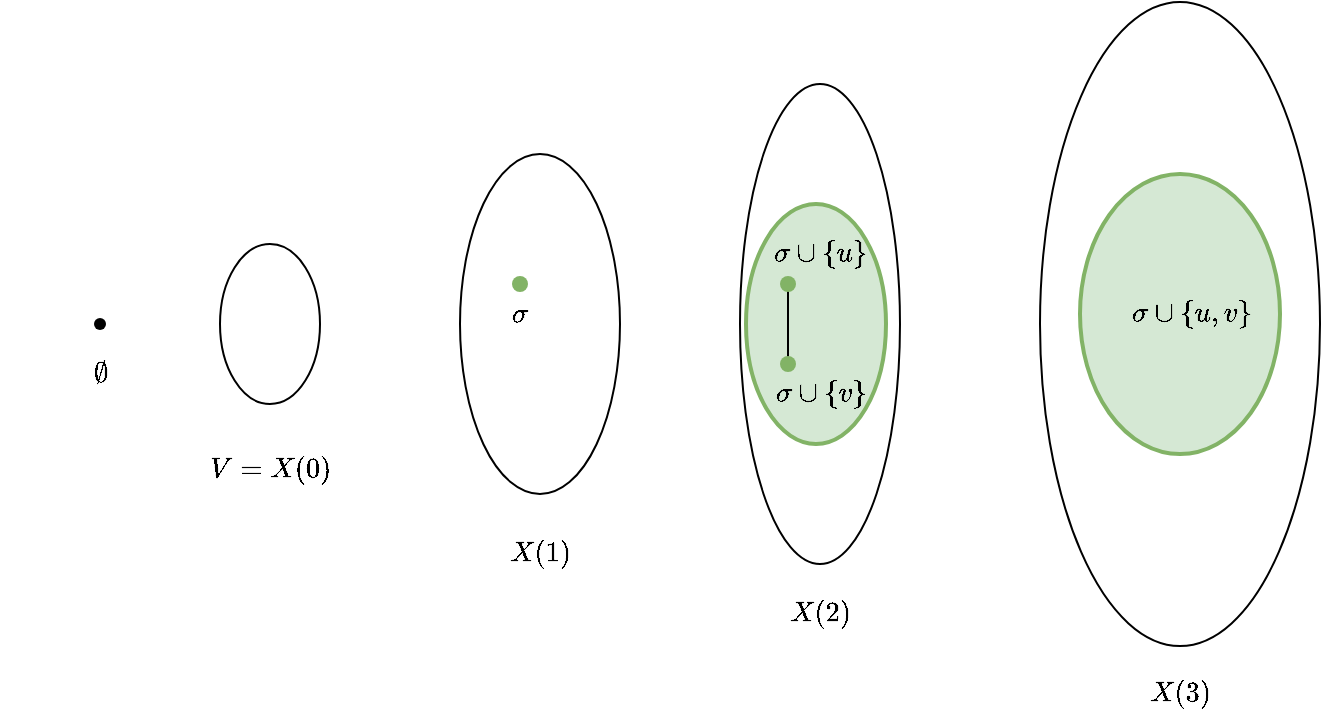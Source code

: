 <mxfile>
    <diagram name="ページ1" id="B2qhHMYb-tO9-_7keUux">
        <mxGraphModel dx="867" dy="492" grid="1" gridSize="10" guides="1" tooltips="1" connect="1" arrows="1" fold="1" page="1" pageScale="1" pageWidth="827" pageHeight="1169" math="1" shadow="0">
            <root>
                <mxCell id="0"/>
                <mxCell id="1" parent="0"/>
                <mxCell id="_dxr5dThFDfxwBGhigoL-1" value="" style="shape=waypoint;sketch=0;size=6;pointerEvents=1;points=[];fillColor=none;resizable=0;rotatable=0;perimeter=centerPerimeter;snapToPoint=1;" parent="1" vertex="1">
                    <mxGeometry x="70" y="190" width="20" height="20" as="geometry"/>
                </mxCell>
                <mxCell id="_dxr5dThFDfxwBGhigoL-2" value="$$\emptyset$$" style="text;html=1;align=center;verticalAlign=middle;resizable=0;points=[];autosize=1;strokeColor=none;fillColor=none;" parent="1" vertex="1">
                    <mxGeometry x="30" y="210" width="100" height="30" as="geometry"/>
                </mxCell>
                <mxCell id="_dxr5dThFDfxwBGhigoL-3" value="" style="ellipse;whiteSpace=wrap;html=1;" parent="1" vertex="1">
                    <mxGeometry x="140" y="160" width="50" height="80" as="geometry"/>
                </mxCell>
                <mxCell id="_dxr5dThFDfxwBGhigoL-4" value="$$V=X(0)$$" style="text;html=1;align=center;verticalAlign=middle;resizable=0;points=[];autosize=1;strokeColor=none;fillColor=none;" parent="1" vertex="1">
                    <mxGeometry x="120" y="258" width="90" height="30" as="geometry"/>
                </mxCell>
                <mxCell id="_dxr5dThFDfxwBGhigoL-6" value="" style="ellipse;whiteSpace=wrap;html=1;" parent="1" vertex="1">
                    <mxGeometry x="260" y="115" width="80" height="170" as="geometry"/>
                </mxCell>
                <mxCell id="_dxr5dThFDfxwBGhigoL-7" value="$$X(1)$$" style="text;html=1;align=center;verticalAlign=middle;resizable=0;points=[];autosize=1;strokeColor=none;fillColor=none;" parent="1" vertex="1">
                    <mxGeometry x="265" y="300" width="70" height="30" as="geometry"/>
                </mxCell>
                <mxCell id="_dxr5dThFDfxwBGhigoL-8" value="" style="ellipse;whiteSpace=wrap;html=1;movable=0;resizable=0;rotatable=0;deletable=0;editable=0;connectable=0;" parent="1" vertex="1">
                    <mxGeometry x="550" y="39" width="140" height="322" as="geometry"/>
                </mxCell>
                <mxCell id="_dxr5dThFDfxwBGhigoL-10" value="$$X(3)$$" style="text;html=1;align=center;verticalAlign=middle;resizable=0;points=[];autosize=1;strokeColor=none;fillColor=none;" parent="1" vertex="1">
                    <mxGeometry x="585" y="370" width="70" height="30" as="geometry"/>
                </mxCell>
                <mxCell id="_dxr5dThFDfxwBGhigoL-11" value="" style="ellipse;whiteSpace=wrap;html=1;" parent="1" vertex="1">
                    <mxGeometry x="400" y="80" width="80" height="240" as="geometry"/>
                </mxCell>
                <mxCell id="_dxr5dThFDfxwBGhigoL-12" value="$$X(2)$$" style="text;html=1;align=center;verticalAlign=middle;resizable=0;points=[];autosize=1;strokeColor=none;fillColor=none;" parent="1" vertex="1">
                    <mxGeometry x="405" y="330" width="70" height="30" as="geometry"/>
                </mxCell>
                <mxCell id="3" value="$$\sigma$$" style="text;html=1;align=center;verticalAlign=middle;resizable=0;points=[];autosize=1;strokeColor=none;fillColor=none;" vertex="1" parent="1">
                    <mxGeometry x="245" y="180" width="90" height="30" as="geometry"/>
                </mxCell>
                <mxCell id="5" value="" style="endArrow=none;html=1;" edge="1" parent="1">
                    <mxGeometry width="50" height="50" relative="1" as="geometry">
                        <mxPoint x="290" y="180" as="sourcePoint"/>
                        <mxPoint x="290" y="180" as="targetPoint"/>
                    </mxGeometry>
                </mxCell>
                <mxCell id="2" value="" style="shape=waypoint;sketch=0;size=6;pointerEvents=1;points=[];fillColor=#d5e8d4;resizable=0;rotatable=0;perimeter=centerPerimeter;snapToPoint=1;strokeColor=#82b366;strokeWidth=2;" vertex="1" parent="1">
                    <mxGeometry x="280" y="170" width="20" height="20" as="geometry"/>
                </mxCell>
                <mxCell id="9" value="" style="ellipse;whiteSpace=wrap;html=1;strokeWidth=2;fillColor=#d5e8d4;strokeColor=#82b366;" vertex="1" parent="1">
                    <mxGeometry x="403" y="140" width="70" height="120" as="geometry"/>
                </mxCell>
                <mxCell id="10" value="" style="ellipse;whiteSpace=wrap;html=1;strokeWidth=2;fillColor=#d5e8d4;strokeColor=#82b366;" vertex="1" parent="1">
                    <mxGeometry x="570" y="125" width="100" height="140" as="geometry"/>
                </mxCell>
                <mxCell id="11" value="$$\sigma \cup \{u\}$$" style="text;html=1;align=center;verticalAlign=middle;resizable=0;points=[];autosize=1;strokeColor=none;fillColor=none;" vertex="1" parent="1">
                    <mxGeometry x="370" y="150" width="140" height="30" as="geometry"/>
                </mxCell>
                <mxCell id="12" value="$$\sigma \cup \{u,v\}$$" style="text;html=1;align=center;verticalAlign=middle;resizable=0;points=[];autosize=1;strokeColor=none;fillColor=none;" vertex="1" parent="1">
                    <mxGeometry x="550" y="180" width="150" height="30" as="geometry"/>
                </mxCell>
                <mxCell id="13" value="$$\sigma \cup \{v\}$$" style="text;html=1;align=center;verticalAlign=middle;resizable=0;points=[];autosize=1;strokeColor=none;fillColor=none;" vertex="1" parent="1">
                    <mxGeometry x="370" y="220" width="140" height="30" as="geometry"/>
                </mxCell>
                <mxCell id="16" value="" style="endArrow=none;html=1;exitX=0.717;exitY=0.492;exitDx=0;exitDy=0;exitPerimeter=0;" edge="1" parent="1" source="15" target="14">
                    <mxGeometry width="50" height="50" relative="1" as="geometry">
                        <mxPoint x="400" y="280" as="sourcePoint"/>
                        <mxPoint x="450" y="230" as="targetPoint"/>
                    </mxGeometry>
                </mxCell>
                <mxCell id="14" value="" style="shape=waypoint;sketch=0;size=6;pointerEvents=1;points=[];fillColor=#d5e8d4;resizable=0;rotatable=0;perimeter=centerPerimeter;snapToPoint=1;strokeWidth=2;strokeColor=#82b366;" vertex="1" parent="1">
                    <mxGeometry x="414" y="170" width="20" height="20" as="geometry"/>
                </mxCell>
                <mxCell id="15" value="" style="shape=waypoint;sketch=0;size=6;pointerEvents=1;points=[];fillColor=#d5e8d4;resizable=0;rotatable=0;perimeter=centerPerimeter;snapToPoint=1;strokeWidth=2;strokeColor=#82b366;" vertex="1" parent="1">
                    <mxGeometry x="414" y="210" width="20" height="20" as="geometry"/>
                </mxCell>
            </root>
        </mxGraphModel>
    </diagram>
</mxfile>